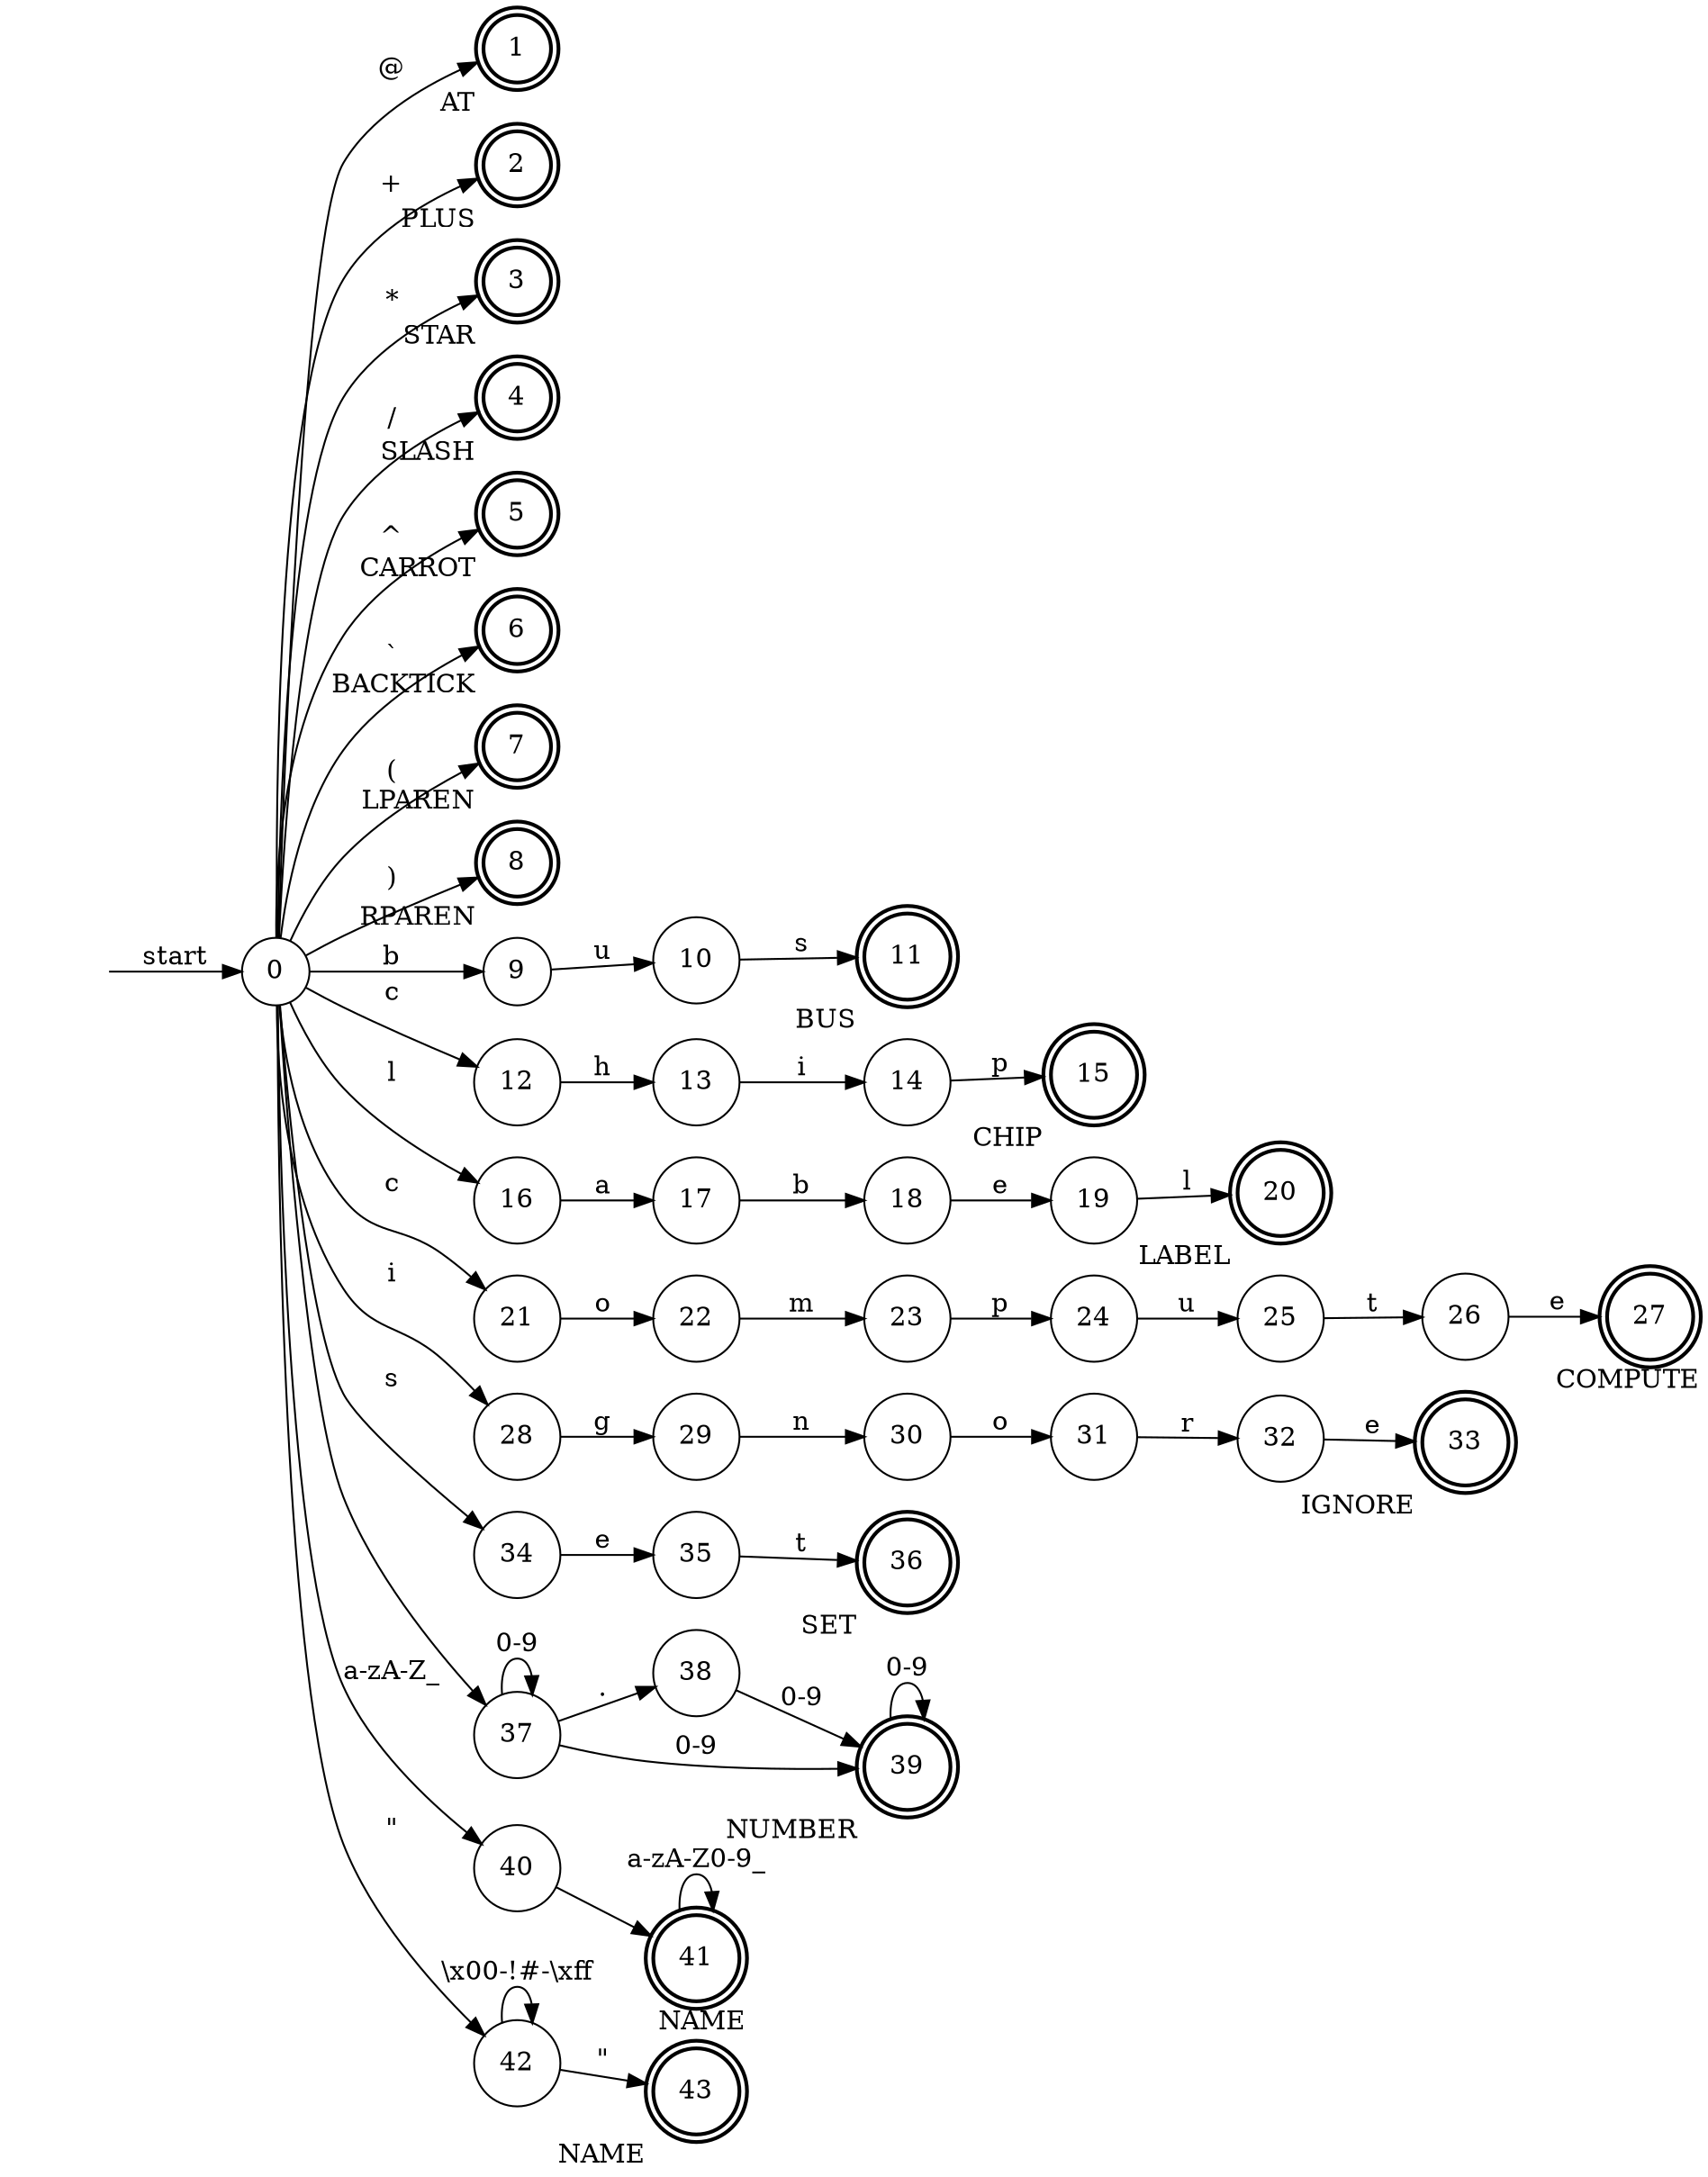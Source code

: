 // - AT: `@`
// - PLUS: `+`
// - STAR: `*`
// - DASH: `-`
// - SLASH: `\`
// - CARROT: `^`
// - BACKTICK: <code>\`</code>
// - LPAREN: `(`
// - RPAREN: `)`
// - BUS: `bus`
// - CHIP: `chip`
// - LABEL: `label`
// - COMPUTE: `compute`
// - IGNORE: `ignore`
// - SET: `set`
// - NUMBER: `[0-9]*\.?[0-9]+`
// - NAME: `[a-zA-Z_][a-zA-Z0-9_]*|"[^"]*"`

digraph nfa {
  rankdir=LR
  node [shape="circle"]

  start [shape="none", label=""]
  start -> 0 [label="start"]

  0 -> 1 [label="@"] 1 [style="bold" peripheries=2 xlabel="AT"]
  0 -> 2 [label="+"] 2 [style="bold" peripheries=2 xlabel="PLUS"]
  0 -> 3 [label="*"] 3 [style="bold" peripheries=2 xlabel="STAR"]
  0 -> 4 [label="/"] 4 [style="bold" peripheries=2 xlabel="SLASH"]
  0 -> 5 [label="\^"] 5 [style="bold" peripheries=2 xlabel="CARROT"]
  0 -> 6 [label="`"] 6 [style="bold" peripheries=2 xlabel="BACKTICK"]
  0 -> 7 [label="("] 7 [style="bold" peripheries=2 xlabel="LPAREN"]
  0 -> 8 [label=")"] 8 [style="bold" peripheries=2 xlabel="RPAREN"]

  // bus
  0  -> 9  [label="b"]
  9  -> 10 [label="u"]
  10 -> 11 [label="s"]
  11 [style="bold" peripheries=2 xlabel="BUS"]

  // chip
  0  -> 12 [label="c"]
  12 -> 13 [label="h"]
  13 -> 14 [label="i"]
  14 -> 15 [label="p"]
  15 [style="bold" peripheries=2 xlabel="CHIP"]

  // label
  0  -> 16 [label="l"]
  16 -> 17 [label="a"]
  17 -> 18 [label="b"]
  18 -> 19 [label="e"]
  19 -> 20 [label="l"]
  20 [style="bold" peripheries=2 xlabel="LABEL"]

  // compute
  0  -> 21 [label="c"]
  21 -> 22 [label="o"]
  22 -> 23 [label="m"]
  23 -> 24 [label="p"]
  24 -> 25 [label="u"]
  25 -> 26 [label="t"]
  26 -> 27 [label="e"]
  27 [style="bold" peripheries=2 xlabel="COMPUTE"]

  // ignore
  0  -> 28 [label="i"]
  28 -> 29 [label="g"]
  29 -> 30 [label="n"]
  30 -> 31 [label="o"]
  31 -> 32 [label="r"]
  32 -> 33 [label="e"]
  33 [style="bold" peripheries=2 xlabel="IGNORE"]

  // set
  0  -> 34 [label="s"]
  34 -> 35 [label="e"]
  35 -> 36 [label="t"]
  36 [style="bold" peripheries=2 xlabel="SET"]

  // - NUMBER: `[0-9]*\.?[0-9]+`
  0  -> 37 [label=""]
  37 -> 37 [label="0-9"]
  37 -> 38 [label="."]
  37 -> 39 [label="0-9"]
  38 -> 39 [label="0-9"]
  39 -> 39 [label="0-9"]
  39 [style="bold" peripheries=2 xlabel="NUMBER"]

  // - NAME: `[a-zA-Z_][a-zA-Z0-9_]*`
  0  -> 40 [label="a-zA-Z_"]
  40 -> 41 [label=""]
  41 -> 41 [label="a-zA-Z0-9_"]
  41 [style="bold" peripheries=2 xlabel="NAME"]

  // - NAME: `"[^"]*"`
  0  -> 42 [label="\""]
  42 -> 42 [label="\\x00-!#-\\xff"]
  42 -> 43 [label="\""]
  43 [style="bold" peripheries=2 xlabel="NAME"]
}
